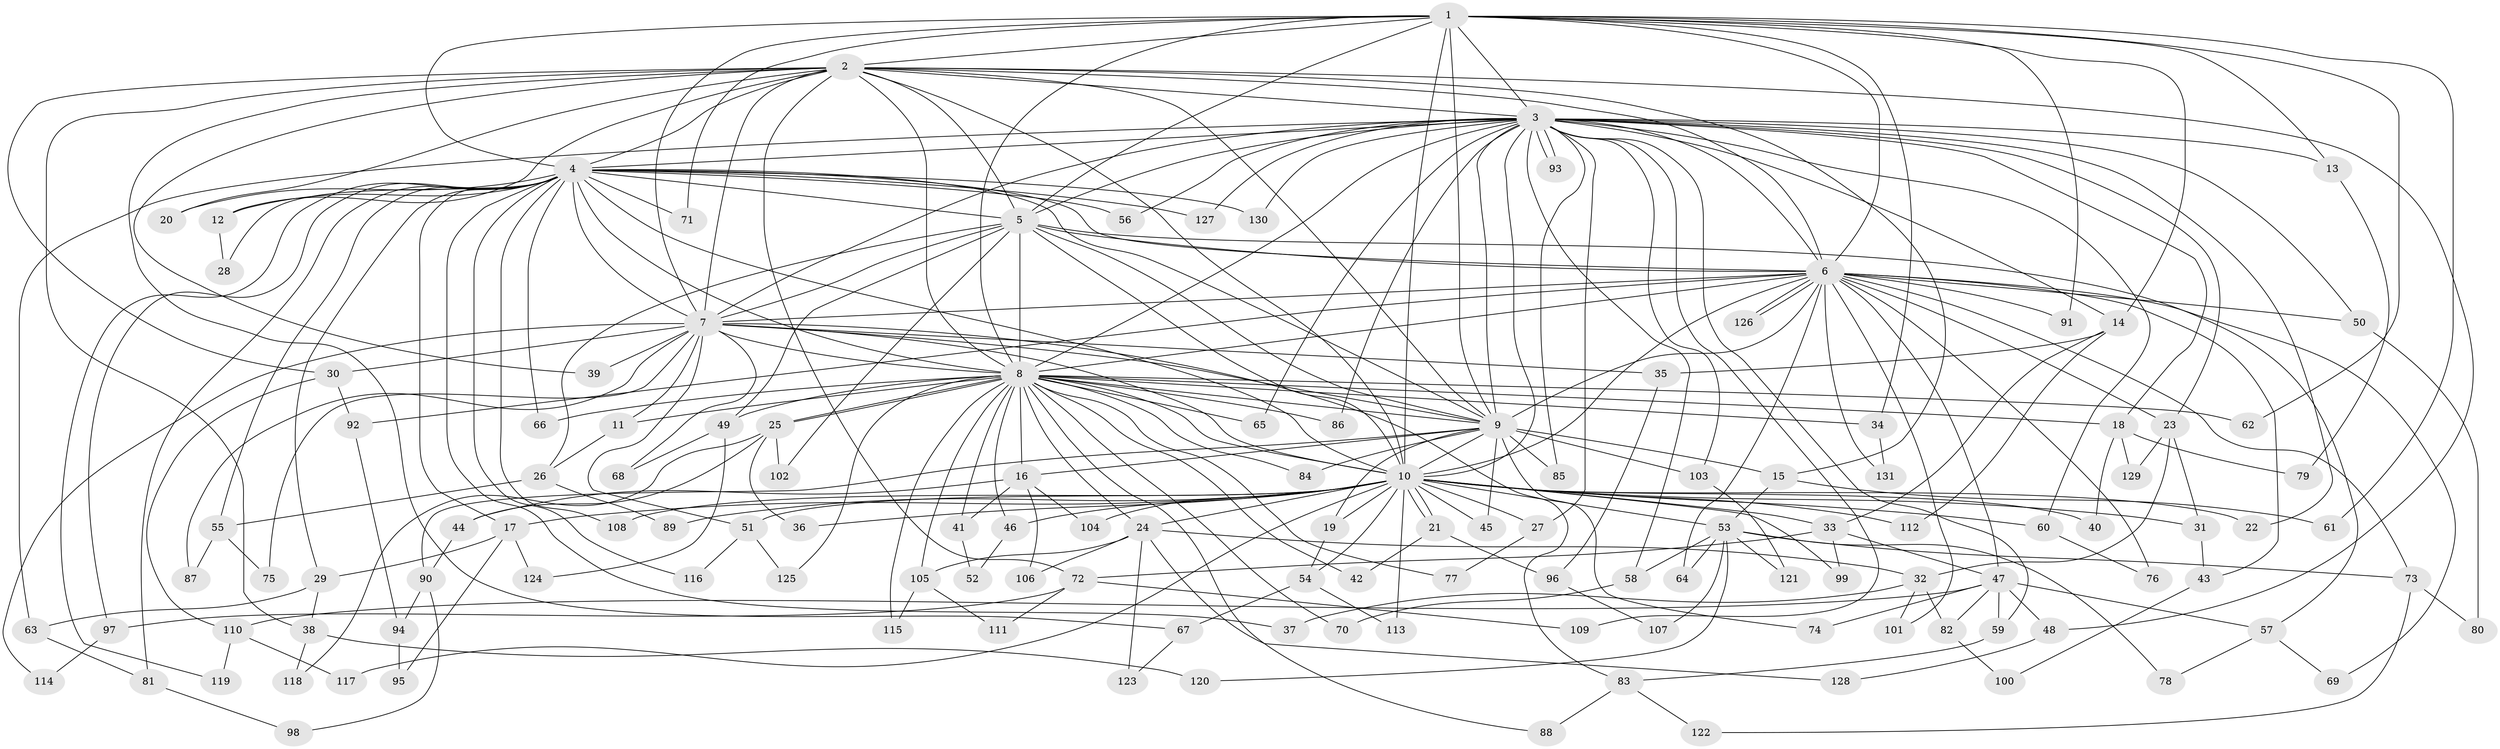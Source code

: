 // Generated by graph-tools (version 1.1) at 2025/14/03/09/25 04:14:02]
// undirected, 131 vertices, 287 edges
graph export_dot {
graph [start="1"]
  node [color=gray90,style=filled];
  1;
  2;
  3;
  4;
  5;
  6;
  7;
  8;
  9;
  10;
  11;
  12;
  13;
  14;
  15;
  16;
  17;
  18;
  19;
  20;
  21;
  22;
  23;
  24;
  25;
  26;
  27;
  28;
  29;
  30;
  31;
  32;
  33;
  34;
  35;
  36;
  37;
  38;
  39;
  40;
  41;
  42;
  43;
  44;
  45;
  46;
  47;
  48;
  49;
  50;
  51;
  52;
  53;
  54;
  55;
  56;
  57;
  58;
  59;
  60;
  61;
  62;
  63;
  64;
  65;
  66;
  67;
  68;
  69;
  70;
  71;
  72;
  73;
  74;
  75;
  76;
  77;
  78;
  79;
  80;
  81;
  82;
  83;
  84;
  85;
  86;
  87;
  88;
  89;
  90;
  91;
  92;
  93;
  94;
  95;
  96;
  97;
  98;
  99;
  100;
  101;
  102;
  103;
  104;
  105;
  106;
  107;
  108;
  109;
  110;
  111;
  112;
  113;
  114;
  115;
  116;
  117;
  118;
  119;
  120;
  121;
  122;
  123;
  124;
  125;
  126;
  127;
  128;
  129;
  130;
  131;
  1 -- 2;
  1 -- 3;
  1 -- 4;
  1 -- 5;
  1 -- 6;
  1 -- 7;
  1 -- 8;
  1 -- 9;
  1 -- 10;
  1 -- 13;
  1 -- 14;
  1 -- 34;
  1 -- 61;
  1 -- 62;
  1 -- 71;
  1 -- 91;
  2 -- 3;
  2 -- 4;
  2 -- 5;
  2 -- 6;
  2 -- 7;
  2 -- 8;
  2 -- 9;
  2 -- 10;
  2 -- 12;
  2 -- 15;
  2 -- 20;
  2 -- 30;
  2 -- 38;
  2 -- 39;
  2 -- 48;
  2 -- 67;
  2 -- 72;
  3 -- 4;
  3 -- 5;
  3 -- 6;
  3 -- 7;
  3 -- 8;
  3 -- 9;
  3 -- 10;
  3 -- 13;
  3 -- 14;
  3 -- 18;
  3 -- 22;
  3 -- 23;
  3 -- 27;
  3 -- 50;
  3 -- 56;
  3 -- 58;
  3 -- 59;
  3 -- 60;
  3 -- 63;
  3 -- 65;
  3 -- 85;
  3 -- 86;
  3 -- 93;
  3 -- 93;
  3 -- 103;
  3 -- 109;
  3 -- 127;
  3 -- 130;
  4 -- 5;
  4 -- 6;
  4 -- 7;
  4 -- 8;
  4 -- 9;
  4 -- 10;
  4 -- 12;
  4 -- 17;
  4 -- 20;
  4 -- 28;
  4 -- 29;
  4 -- 37;
  4 -- 55;
  4 -- 56;
  4 -- 66;
  4 -- 71;
  4 -- 81;
  4 -- 97;
  4 -- 108;
  4 -- 116;
  4 -- 119;
  4 -- 127;
  4 -- 130;
  5 -- 6;
  5 -- 7;
  5 -- 8;
  5 -- 9;
  5 -- 10;
  5 -- 26;
  5 -- 49;
  5 -- 57;
  5 -- 102;
  6 -- 7;
  6 -- 8;
  6 -- 9;
  6 -- 10;
  6 -- 23;
  6 -- 43;
  6 -- 47;
  6 -- 50;
  6 -- 64;
  6 -- 69;
  6 -- 73;
  6 -- 76;
  6 -- 91;
  6 -- 92;
  6 -- 101;
  6 -- 126;
  6 -- 126;
  6 -- 131;
  7 -- 8;
  7 -- 9;
  7 -- 10;
  7 -- 11;
  7 -- 30;
  7 -- 35;
  7 -- 39;
  7 -- 51;
  7 -- 68;
  7 -- 75;
  7 -- 83;
  7 -- 87;
  7 -- 114;
  8 -- 9;
  8 -- 10;
  8 -- 11;
  8 -- 16;
  8 -- 18;
  8 -- 24;
  8 -- 25;
  8 -- 25;
  8 -- 34;
  8 -- 41;
  8 -- 42;
  8 -- 46;
  8 -- 49;
  8 -- 62;
  8 -- 65;
  8 -- 66;
  8 -- 70;
  8 -- 77;
  8 -- 84;
  8 -- 86;
  8 -- 88;
  8 -- 105;
  8 -- 115;
  8 -- 125;
  9 -- 10;
  9 -- 15;
  9 -- 16;
  9 -- 19;
  9 -- 45;
  9 -- 74;
  9 -- 84;
  9 -- 85;
  9 -- 90;
  9 -- 103;
  10 -- 17;
  10 -- 19;
  10 -- 21;
  10 -- 21;
  10 -- 22;
  10 -- 24;
  10 -- 27;
  10 -- 31;
  10 -- 33;
  10 -- 36;
  10 -- 40;
  10 -- 45;
  10 -- 46;
  10 -- 51;
  10 -- 53;
  10 -- 54;
  10 -- 60;
  10 -- 89;
  10 -- 99;
  10 -- 104;
  10 -- 108;
  10 -- 112;
  10 -- 113;
  10 -- 117;
  11 -- 26;
  12 -- 28;
  13 -- 79;
  14 -- 33;
  14 -- 35;
  14 -- 112;
  15 -- 53;
  15 -- 61;
  16 -- 41;
  16 -- 44;
  16 -- 104;
  16 -- 106;
  17 -- 29;
  17 -- 95;
  17 -- 124;
  18 -- 40;
  18 -- 79;
  18 -- 129;
  19 -- 54;
  21 -- 42;
  21 -- 96;
  23 -- 31;
  23 -- 32;
  23 -- 129;
  24 -- 32;
  24 -- 105;
  24 -- 106;
  24 -- 123;
  24 -- 128;
  25 -- 36;
  25 -- 44;
  25 -- 102;
  25 -- 118;
  26 -- 55;
  26 -- 89;
  27 -- 77;
  29 -- 38;
  29 -- 63;
  30 -- 92;
  30 -- 110;
  31 -- 43;
  32 -- 37;
  32 -- 82;
  32 -- 101;
  33 -- 47;
  33 -- 72;
  33 -- 99;
  34 -- 131;
  35 -- 96;
  38 -- 118;
  38 -- 120;
  41 -- 52;
  43 -- 100;
  44 -- 90;
  46 -- 52;
  47 -- 48;
  47 -- 57;
  47 -- 59;
  47 -- 74;
  47 -- 82;
  47 -- 110;
  48 -- 128;
  49 -- 68;
  49 -- 124;
  50 -- 80;
  51 -- 116;
  51 -- 125;
  53 -- 58;
  53 -- 64;
  53 -- 73;
  53 -- 78;
  53 -- 107;
  53 -- 120;
  53 -- 121;
  54 -- 67;
  54 -- 113;
  55 -- 75;
  55 -- 87;
  57 -- 69;
  57 -- 78;
  58 -- 70;
  59 -- 83;
  60 -- 76;
  63 -- 81;
  67 -- 123;
  72 -- 97;
  72 -- 109;
  72 -- 111;
  73 -- 80;
  73 -- 122;
  81 -- 98;
  82 -- 100;
  83 -- 88;
  83 -- 122;
  90 -- 94;
  90 -- 98;
  92 -- 94;
  94 -- 95;
  96 -- 107;
  97 -- 114;
  103 -- 121;
  105 -- 111;
  105 -- 115;
  110 -- 117;
  110 -- 119;
}
